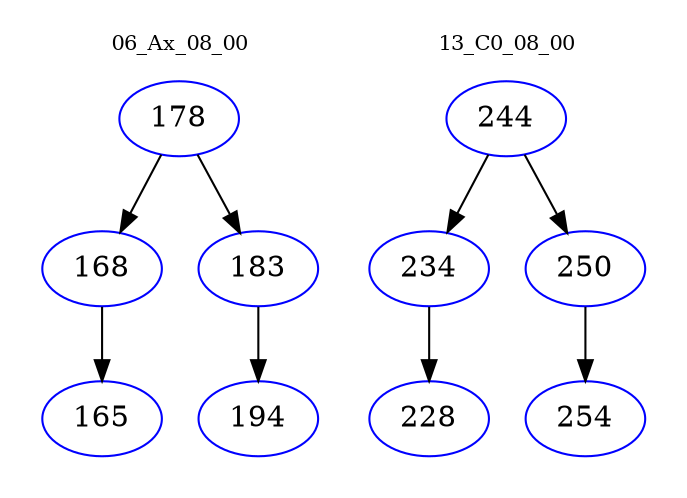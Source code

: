 digraph{
subgraph cluster_0 {
color = white
label = "06_Ax_08_00";
fontsize=10;
T0_178 [label="178", color="blue"]
T0_178 -> T0_168 [color="black"]
T0_168 [label="168", color="blue"]
T0_168 -> T0_165 [color="black"]
T0_165 [label="165", color="blue"]
T0_178 -> T0_183 [color="black"]
T0_183 [label="183", color="blue"]
T0_183 -> T0_194 [color="black"]
T0_194 [label="194", color="blue"]
}
subgraph cluster_1 {
color = white
label = "13_C0_08_00";
fontsize=10;
T1_244 [label="244", color="blue"]
T1_244 -> T1_234 [color="black"]
T1_234 [label="234", color="blue"]
T1_234 -> T1_228 [color="black"]
T1_228 [label="228", color="blue"]
T1_244 -> T1_250 [color="black"]
T1_250 [label="250", color="blue"]
T1_250 -> T1_254 [color="black"]
T1_254 [label="254", color="blue"]
}
}
